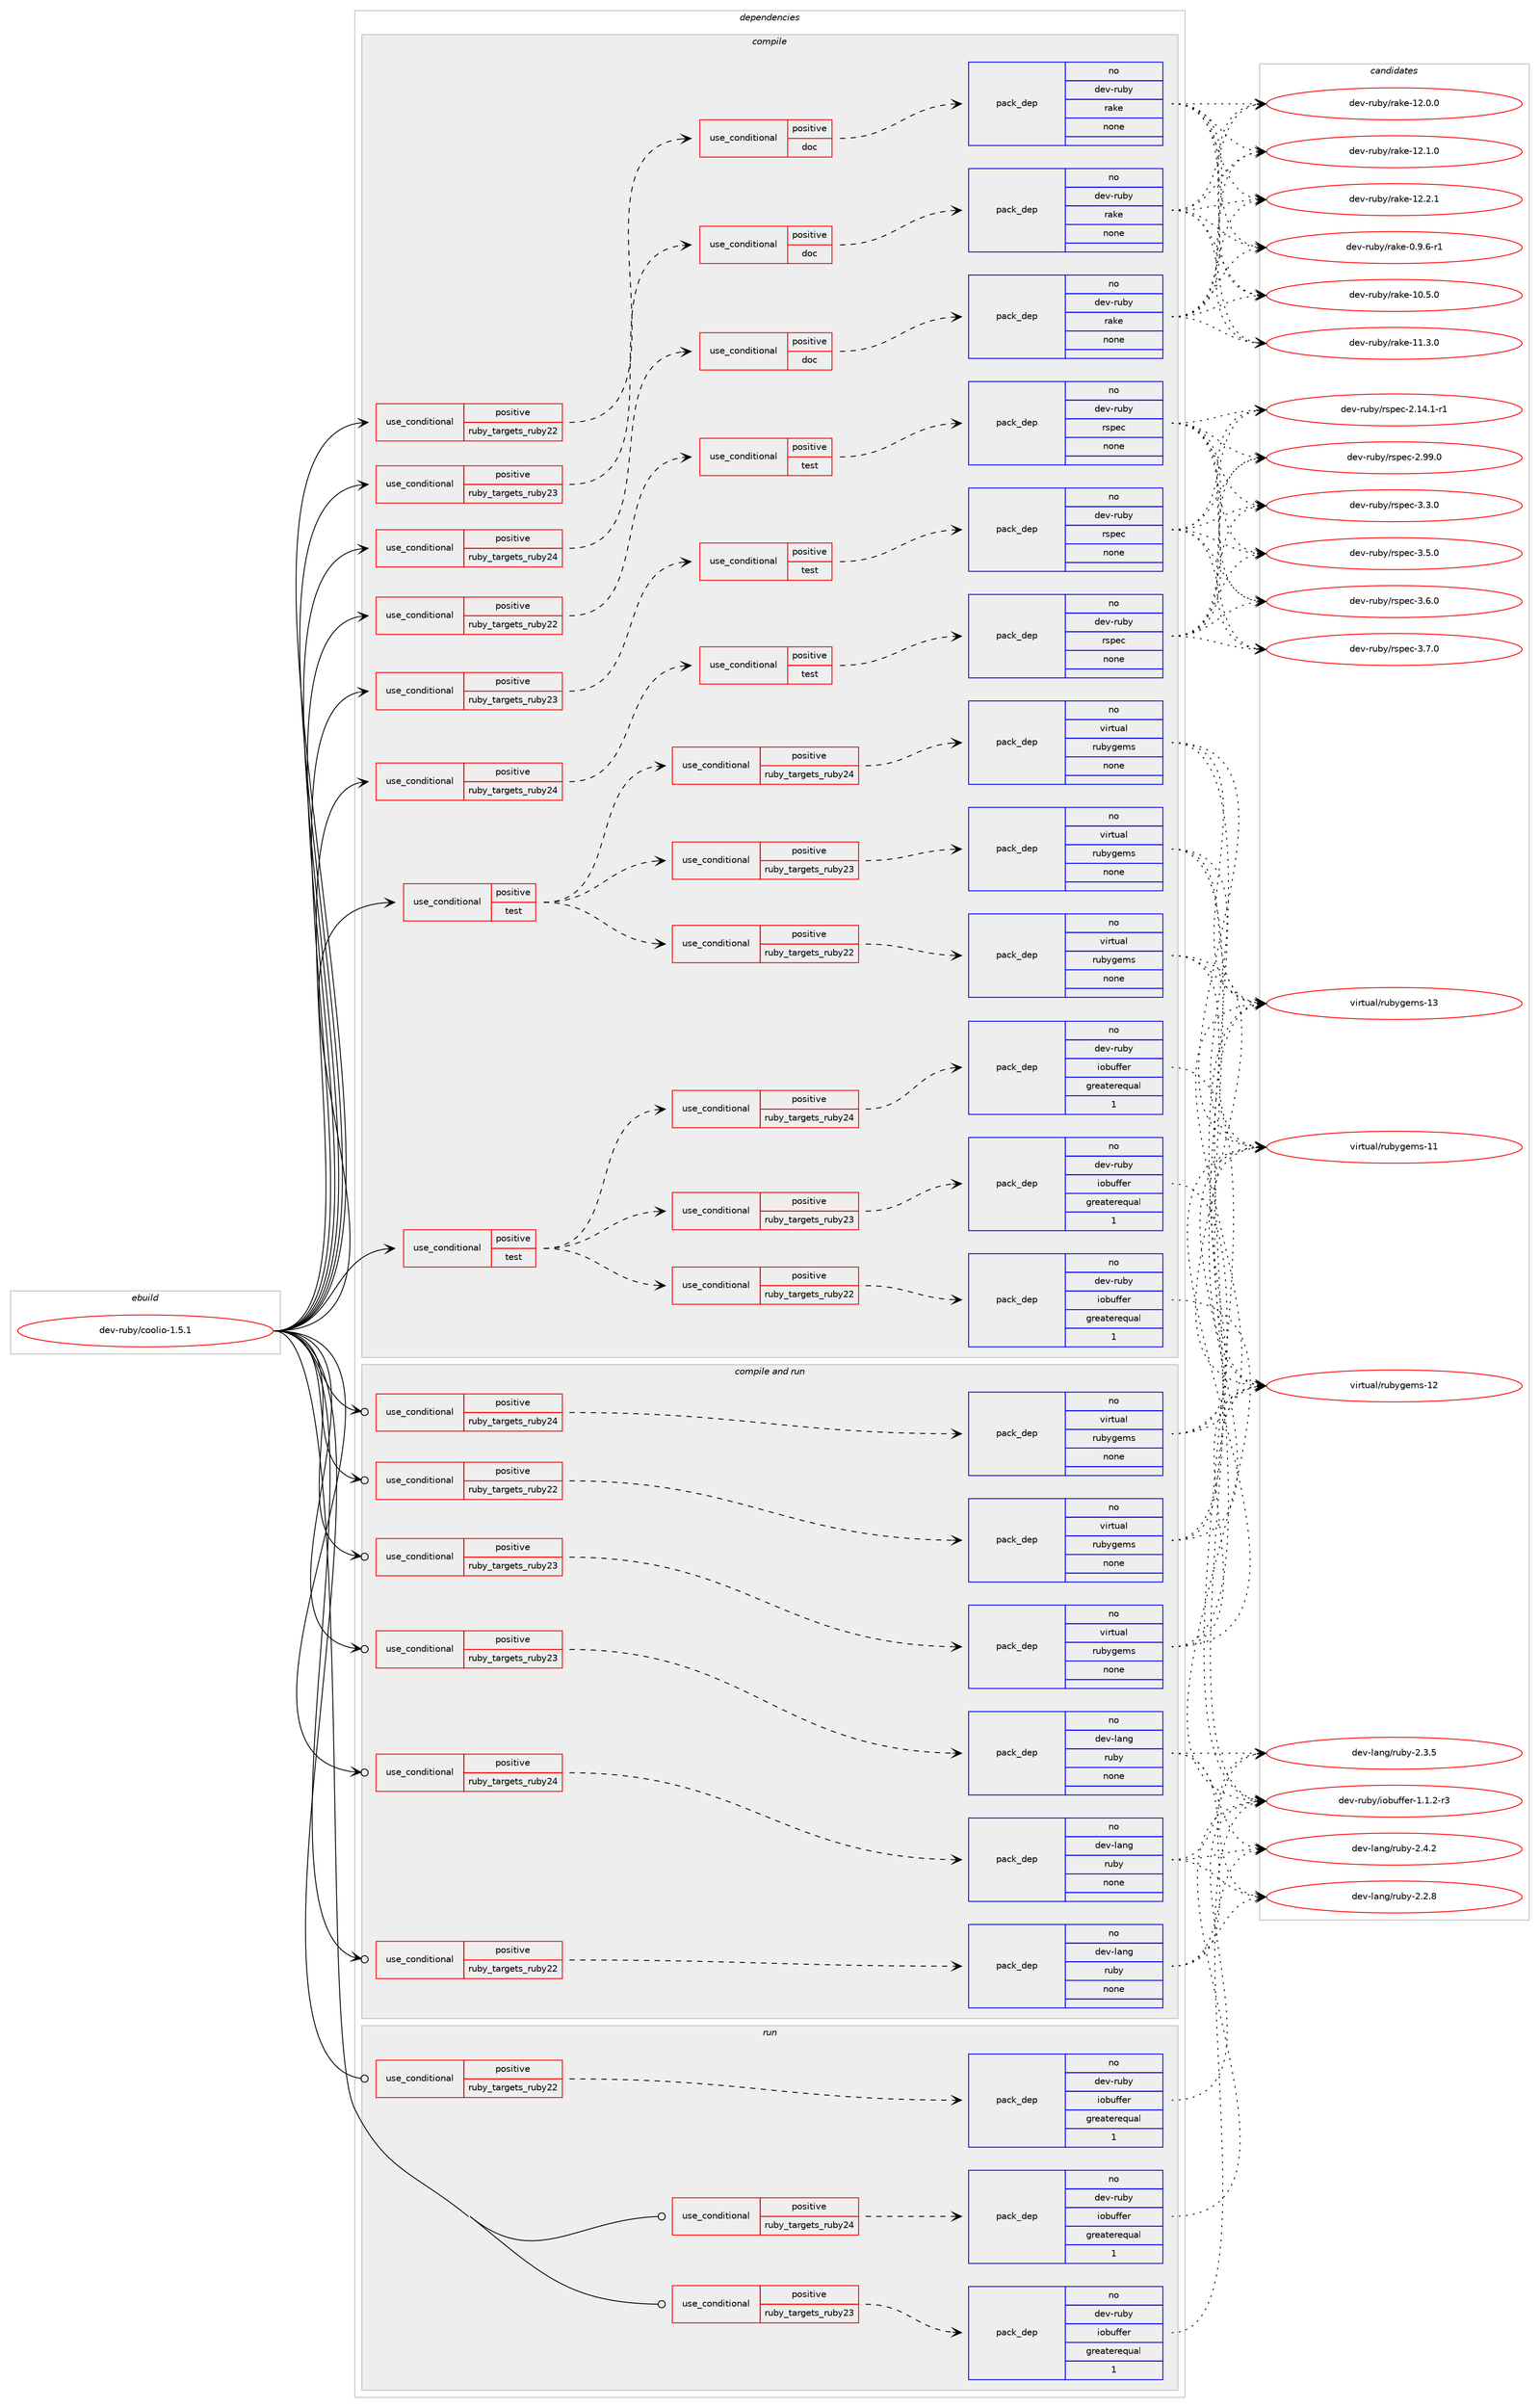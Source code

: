 digraph prolog {

# *************
# Graph options
# *************

newrank=true;
concentrate=true;
compound=true;
graph [rankdir=LR,fontname=Helvetica,fontsize=10,ranksep=1.5];#, ranksep=2.5, nodesep=0.2];
edge  [arrowhead=vee];
node  [fontname=Helvetica,fontsize=10];

# **********
# The ebuild
# **********

subgraph cluster_leftcol {
color=gray;
rank=same;
label=<<i>ebuild</i>>;
id [label="dev-ruby/coolio-1.5.1", color=red, width=4, href="../dev-ruby/coolio-1.5.1.svg"];
}

# ****************
# The dependencies
# ****************

subgraph cluster_midcol {
color=gray;
label=<<i>dependencies</i>>;
subgraph cluster_compile {
fillcolor="#eeeeee";
style=filled;
label=<<i>compile</i>>;
subgraph cond54790 {
dependency234354 [label=<<TABLE BORDER="0" CELLBORDER="1" CELLSPACING="0" CELLPADDING="4"><TR><TD ROWSPAN="3" CELLPADDING="10">use_conditional</TD></TR><TR><TD>positive</TD></TR><TR><TD>ruby_targets_ruby22</TD></TR></TABLE>>, shape=none, color=red];
subgraph cond54791 {
dependency234355 [label=<<TABLE BORDER="0" CELLBORDER="1" CELLSPACING="0" CELLPADDING="4"><TR><TD ROWSPAN="3" CELLPADDING="10">use_conditional</TD></TR><TR><TD>positive</TD></TR><TR><TD>doc</TD></TR></TABLE>>, shape=none, color=red];
subgraph pack175490 {
dependency234356 [label=<<TABLE BORDER="0" CELLBORDER="1" CELLSPACING="0" CELLPADDING="4" WIDTH="220"><TR><TD ROWSPAN="6" CELLPADDING="30">pack_dep</TD></TR><TR><TD WIDTH="110">no</TD></TR><TR><TD>dev-ruby</TD></TR><TR><TD>rake</TD></TR><TR><TD>none</TD></TR><TR><TD></TD></TR></TABLE>>, shape=none, color=blue];
}
dependency234355:e -> dependency234356:w [weight=20,style="dashed",arrowhead="vee"];
}
dependency234354:e -> dependency234355:w [weight=20,style="dashed",arrowhead="vee"];
}
id:e -> dependency234354:w [weight=20,style="solid",arrowhead="vee"];
subgraph cond54792 {
dependency234357 [label=<<TABLE BORDER="0" CELLBORDER="1" CELLSPACING="0" CELLPADDING="4"><TR><TD ROWSPAN="3" CELLPADDING="10">use_conditional</TD></TR><TR><TD>positive</TD></TR><TR><TD>ruby_targets_ruby22</TD></TR></TABLE>>, shape=none, color=red];
subgraph cond54793 {
dependency234358 [label=<<TABLE BORDER="0" CELLBORDER="1" CELLSPACING="0" CELLPADDING="4"><TR><TD ROWSPAN="3" CELLPADDING="10">use_conditional</TD></TR><TR><TD>positive</TD></TR><TR><TD>test</TD></TR></TABLE>>, shape=none, color=red];
subgraph pack175491 {
dependency234359 [label=<<TABLE BORDER="0" CELLBORDER="1" CELLSPACING="0" CELLPADDING="4" WIDTH="220"><TR><TD ROWSPAN="6" CELLPADDING="30">pack_dep</TD></TR><TR><TD WIDTH="110">no</TD></TR><TR><TD>dev-ruby</TD></TR><TR><TD>rspec</TD></TR><TR><TD>none</TD></TR><TR><TD></TD></TR></TABLE>>, shape=none, color=blue];
}
dependency234358:e -> dependency234359:w [weight=20,style="dashed",arrowhead="vee"];
}
dependency234357:e -> dependency234358:w [weight=20,style="dashed",arrowhead="vee"];
}
id:e -> dependency234357:w [weight=20,style="solid",arrowhead="vee"];
subgraph cond54794 {
dependency234360 [label=<<TABLE BORDER="0" CELLBORDER="1" CELLSPACING="0" CELLPADDING="4"><TR><TD ROWSPAN="3" CELLPADDING="10">use_conditional</TD></TR><TR><TD>positive</TD></TR><TR><TD>ruby_targets_ruby23</TD></TR></TABLE>>, shape=none, color=red];
subgraph cond54795 {
dependency234361 [label=<<TABLE BORDER="0" CELLBORDER="1" CELLSPACING="0" CELLPADDING="4"><TR><TD ROWSPAN="3" CELLPADDING="10">use_conditional</TD></TR><TR><TD>positive</TD></TR><TR><TD>doc</TD></TR></TABLE>>, shape=none, color=red];
subgraph pack175492 {
dependency234362 [label=<<TABLE BORDER="0" CELLBORDER="1" CELLSPACING="0" CELLPADDING="4" WIDTH="220"><TR><TD ROWSPAN="6" CELLPADDING="30">pack_dep</TD></TR><TR><TD WIDTH="110">no</TD></TR><TR><TD>dev-ruby</TD></TR><TR><TD>rake</TD></TR><TR><TD>none</TD></TR><TR><TD></TD></TR></TABLE>>, shape=none, color=blue];
}
dependency234361:e -> dependency234362:w [weight=20,style="dashed",arrowhead="vee"];
}
dependency234360:e -> dependency234361:w [weight=20,style="dashed",arrowhead="vee"];
}
id:e -> dependency234360:w [weight=20,style="solid",arrowhead="vee"];
subgraph cond54796 {
dependency234363 [label=<<TABLE BORDER="0" CELLBORDER="1" CELLSPACING="0" CELLPADDING="4"><TR><TD ROWSPAN="3" CELLPADDING="10">use_conditional</TD></TR><TR><TD>positive</TD></TR><TR><TD>ruby_targets_ruby23</TD></TR></TABLE>>, shape=none, color=red];
subgraph cond54797 {
dependency234364 [label=<<TABLE BORDER="0" CELLBORDER="1" CELLSPACING="0" CELLPADDING="4"><TR><TD ROWSPAN="3" CELLPADDING="10">use_conditional</TD></TR><TR><TD>positive</TD></TR><TR><TD>test</TD></TR></TABLE>>, shape=none, color=red];
subgraph pack175493 {
dependency234365 [label=<<TABLE BORDER="0" CELLBORDER="1" CELLSPACING="0" CELLPADDING="4" WIDTH="220"><TR><TD ROWSPAN="6" CELLPADDING="30">pack_dep</TD></TR><TR><TD WIDTH="110">no</TD></TR><TR><TD>dev-ruby</TD></TR><TR><TD>rspec</TD></TR><TR><TD>none</TD></TR><TR><TD></TD></TR></TABLE>>, shape=none, color=blue];
}
dependency234364:e -> dependency234365:w [weight=20,style="dashed",arrowhead="vee"];
}
dependency234363:e -> dependency234364:w [weight=20,style="dashed",arrowhead="vee"];
}
id:e -> dependency234363:w [weight=20,style="solid",arrowhead="vee"];
subgraph cond54798 {
dependency234366 [label=<<TABLE BORDER="0" CELLBORDER="1" CELLSPACING="0" CELLPADDING="4"><TR><TD ROWSPAN="3" CELLPADDING="10">use_conditional</TD></TR><TR><TD>positive</TD></TR><TR><TD>ruby_targets_ruby24</TD></TR></TABLE>>, shape=none, color=red];
subgraph cond54799 {
dependency234367 [label=<<TABLE BORDER="0" CELLBORDER="1" CELLSPACING="0" CELLPADDING="4"><TR><TD ROWSPAN="3" CELLPADDING="10">use_conditional</TD></TR><TR><TD>positive</TD></TR><TR><TD>doc</TD></TR></TABLE>>, shape=none, color=red];
subgraph pack175494 {
dependency234368 [label=<<TABLE BORDER="0" CELLBORDER="1" CELLSPACING="0" CELLPADDING="4" WIDTH="220"><TR><TD ROWSPAN="6" CELLPADDING="30">pack_dep</TD></TR><TR><TD WIDTH="110">no</TD></TR><TR><TD>dev-ruby</TD></TR><TR><TD>rake</TD></TR><TR><TD>none</TD></TR><TR><TD></TD></TR></TABLE>>, shape=none, color=blue];
}
dependency234367:e -> dependency234368:w [weight=20,style="dashed",arrowhead="vee"];
}
dependency234366:e -> dependency234367:w [weight=20,style="dashed",arrowhead="vee"];
}
id:e -> dependency234366:w [weight=20,style="solid",arrowhead="vee"];
subgraph cond54800 {
dependency234369 [label=<<TABLE BORDER="0" CELLBORDER="1" CELLSPACING="0" CELLPADDING="4"><TR><TD ROWSPAN="3" CELLPADDING="10">use_conditional</TD></TR><TR><TD>positive</TD></TR><TR><TD>ruby_targets_ruby24</TD></TR></TABLE>>, shape=none, color=red];
subgraph cond54801 {
dependency234370 [label=<<TABLE BORDER="0" CELLBORDER="1" CELLSPACING="0" CELLPADDING="4"><TR><TD ROWSPAN="3" CELLPADDING="10">use_conditional</TD></TR><TR><TD>positive</TD></TR><TR><TD>test</TD></TR></TABLE>>, shape=none, color=red];
subgraph pack175495 {
dependency234371 [label=<<TABLE BORDER="0" CELLBORDER="1" CELLSPACING="0" CELLPADDING="4" WIDTH="220"><TR><TD ROWSPAN="6" CELLPADDING="30">pack_dep</TD></TR><TR><TD WIDTH="110">no</TD></TR><TR><TD>dev-ruby</TD></TR><TR><TD>rspec</TD></TR><TR><TD>none</TD></TR><TR><TD></TD></TR></TABLE>>, shape=none, color=blue];
}
dependency234370:e -> dependency234371:w [weight=20,style="dashed",arrowhead="vee"];
}
dependency234369:e -> dependency234370:w [weight=20,style="dashed",arrowhead="vee"];
}
id:e -> dependency234369:w [weight=20,style="solid",arrowhead="vee"];
subgraph cond54802 {
dependency234372 [label=<<TABLE BORDER="0" CELLBORDER="1" CELLSPACING="0" CELLPADDING="4"><TR><TD ROWSPAN="3" CELLPADDING="10">use_conditional</TD></TR><TR><TD>positive</TD></TR><TR><TD>test</TD></TR></TABLE>>, shape=none, color=red];
subgraph cond54803 {
dependency234373 [label=<<TABLE BORDER="0" CELLBORDER="1" CELLSPACING="0" CELLPADDING="4"><TR><TD ROWSPAN="3" CELLPADDING="10">use_conditional</TD></TR><TR><TD>positive</TD></TR><TR><TD>ruby_targets_ruby22</TD></TR></TABLE>>, shape=none, color=red];
subgraph pack175496 {
dependency234374 [label=<<TABLE BORDER="0" CELLBORDER="1" CELLSPACING="0" CELLPADDING="4" WIDTH="220"><TR><TD ROWSPAN="6" CELLPADDING="30">pack_dep</TD></TR><TR><TD WIDTH="110">no</TD></TR><TR><TD>dev-ruby</TD></TR><TR><TD>iobuffer</TD></TR><TR><TD>greaterequal</TD></TR><TR><TD>1</TD></TR></TABLE>>, shape=none, color=blue];
}
dependency234373:e -> dependency234374:w [weight=20,style="dashed",arrowhead="vee"];
}
dependency234372:e -> dependency234373:w [weight=20,style="dashed",arrowhead="vee"];
subgraph cond54804 {
dependency234375 [label=<<TABLE BORDER="0" CELLBORDER="1" CELLSPACING="0" CELLPADDING="4"><TR><TD ROWSPAN="3" CELLPADDING="10">use_conditional</TD></TR><TR><TD>positive</TD></TR><TR><TD>ruby_targets_ruby23</TD></TR></TABLE>>, shape=none, color=red];
subgraph pack175497 {
dependency234376 [label=<<TABLE BORDER="0" CELLBORDER="1" CELLSPACING="0" CELLPADDING="4" WIDTH="220"><TR><TD ROWSPAN="6" CELLPADDING="30">pack_dep</TD></TR><TR><TD WIDTH="110">no</TD></TR><TR><TD>dev-ruby</TD></TR><TR><TD>iobuffer</TD></TR><TR><TD>greaterequal</TD></TR><TR><TD>1</TD></TR></TABLE>>, shape=none, color=blue];
}
dependency234375:e -> dependency234376:w [weight=20,style="dashed",arrowhead="vee"];
}
dependency234372:e -> dependency234375:w [weight=20,style="dashed",arrowhead="vee"];
subgraph cond54805 {
dependency234377 [label=<<TABLE BORDER="0" CELLBORDER="1" CELLSPACING="0" CELLPADDING="4"><TR><TD ROWSPAN="3" CELLPADDING="10">use_conditional</TD></TR><TR><TD>positive</TD></TR><TR><TD>ruby_targets_ruby24</TD></TR></TABLE>>, shape=none, color=red];
subgraph pack175498 {
dependency234378 [label=<<TABLE BORDER="0" CELLBORDER="1" CELLSPACING="0" CELLPADDING="4" WIDTH="220"><TR><TD ROWSPAN="6" CELLPADDING="30">pack_dep</TD></TR><TR><TD WIDTH="110">no</TD></TR><TR><TD>dev-ruby</TD></TR><TR><TD>iobuffer</TD></TR><TR><TD>greaterequal</TD></TR><TR><TD>1</TD></TR></TABLE>>, shape=none, color=blue];
}
dependency234377:e -> dependency234378:w [weight=20,style="dashed",arrowhead="vee"];
}
dependency234372:e -> dependency234377:w [weight=20,style="dashed",arrowhead="vee"];
}
id:e -> dependency234372:w [weight=20,style="solid",arrowhead="vee"];
subgraph cond54806 {
dependency234379 [label=<<TABLE BORDER="0" CELLBORDER="1" CELLSPACING="0" CELLPADDING="4"><TR><TD ROWSPAN="3" CELLPADDING="10">use_conditional</TD></TR><TR><TD>positive</TD></TR><TR><TD>test</TD></TR></TABLE>>, shape=none, color=red];
subgraph cond54807 {
dependency234380 [label=<<TABLE BORDER="0" CELLBORDER="1" CELLSPACING="0" CELLPADDING="4"><TR><TD ROWSPAN="3" CELLPADDING="10">use_conditional</TD></TR><TR><TD>positive</TD></TR><TR><TD>ruby_targets_ruby22</TD></TR></TABLE>>, shape=none, color=red];
subgraph pack175499 {
dependency234381 [label=<<TABLE BORDER="0" CELLBORDER="1" CELLSPACING="0" CELLPADDING="4" WIDTH="220"><TR><TD ROWSPAN="6" CELLPADDING="30">pack_dep</TD></TR><TR><TD WIDTH="110">no</TD></TR><TR><TD>virtual</TD></TR><TR><TD>rubygems</TD></TR><TR><TD>none</TD></TR><TR><TD></TD></TR></TABLE>>, shape=none, color=blue];
}
dependency234380:e -> dependency234381:w [weight=20,style="dashed",arrowhead="vee"];
}
dependency234379:e -> dependency234380:w [weight=20,style="dashed",arrowhead="vee"];
subgraph cond54808 {
dependency234382 [label=<<TABLE BORDER="0" CELLBORDER="1" CELLSPACING="0" CELLPADDING="4"><TR><TD ROWSPAN="3" CELLPADDING="10">use_conditional</TD></TR><TR><TD>positive</TD></TR><TR><TD>ruby_targets_ruby23</TD></TR></TABLE>>, shape=none, color=red];
subgraph pack175500 {
dependency234383 [label=<<TABLE BORDER="0" CELLBORDER="1" CELLSPACING="0" CELLPADDING="4" WIDTH="220"><TR><TD ROWSPAN="6" CELLPADDING="30">pack_dep</TD></TR><TR><TD WIDTH="110">no</TD></TR><TR><TD>virtual</TD></TR><TR><TD>rubygems</TD></TR><TR><TD>none</TD></TR><TR><TD></TD></TR></TABLE>>, shape=none, color=blue];
}
dependency234382:e -> dependency234383:w [weight=20,style="dashed",arrowhead="vee"];
}
dependency234379:e -> dependency234382:w [weight=20,style="dashed",arrowhead="vee"];
subgraph cond54809 {
dependency234384 [label=<<TABLE BORDER="0" CELLBORDER="1" CELLSPACING="0" CELLPADDING="4"><TR><TD ROWSPAN="3" CELLPADDING="10">use_conditional</TD></TR><TR><TD>positive</TD></TR><TR><TD>ruby_targets_ruby24</TD></TR></TABLE>>, shape=none, color=red];
subgraph pack175501 {
dependency234385 [label=<<TABLE BORDER="0" CELLBORDER="1" CELLSPACING="0" CELLPADDING="4" WIDTH="220"><TR><TD ROWSPAN="6" CELLPADDING="30">pack_dep</TD></TR><TR><TD WIDTH="110">no</TD></TR><TR><TD>virtual</TD></TR><TR><TD>rubygems</TD></TR><TR><TD>none</TD></TR><TR><TD></TD></TR></TABLE>>, shape=none, color=blue];
}
dependency234384:e -> dependency234385:w [weight=20,style="dashed",arrowhead="vee"];
}
dependency234379:e -> dependency234384:w [weight=20,style="dashed",arrowhead="vee"];
}
id:e -> dependency234379:w [weight=20,style="solid",arrowhead="vee"];
}
subgraph cluster_compileandrun {
fillcolor="#eeeeee";
style=filled;
label=<<i>compile and run</i>>;
subgraph cond54810 {
dependency234386 [label=<<TABLE BORDER="0" CELLBORDER="1" CELLSPACING="0" CELLPADDING="4"><TR><TD ROWSPAN="3" CELLPADDING="10">use_conditional</TD></TR><TR><TD>positive</TD></TR><TR><TD>ruby_targets_ruby22</TD></TR></TABLE>>, shape=none, color=red];
subgraph pack175502 {
dependency234387 [label=<<TABLE BORDER="0" CELLBORDER="1" CELLSPACING="0" CELLPADDING="4" WIDTH="220"><TR><TD ROWSPAN="6" CELLPADDING="30">pack_dep</TD></TR><TR><TD WIDTH="110">no</TD></TR><TR><TD>dev-lang</TD></TR><TR><TD>ruby</TD></TR><TR><TD>none</TD></TR><TR><TD></TD></TR></TABLE>>, shape=none, color=blue];
}
dependency234386:e -> dependency234387:w [weight=20,style="dashed",arrowhead="vee"];
}
id:e -> dependency234386:w [weight=20,style="solid",arrowhead="odotvee"];
subgraph cond54811 {
dependency234388 [label=<<TABLE BORDER="0" CELLBORDER="1" CELLSPACING="0" CELLPADDING="4"><TR><TD ROWSPAN="3" CELLPADDING="10">use_conditional</TD></TR><TR><TD>positive</TD></TR><TR><TD>ruby_targets_ruby22</TD></TR></TABLE>>, shape=none, color=red];
subgraph pack175503 {
dependency234389 [label=<<TABLE BORDER="0" CELLBORDER="1" CELLSPACING="0" CELLPADDING="4" WIDTH="220"><TR><TD ROWSPAN="6" CELLPADDING="30">pack_dep</TD></TR><TR><TD WIDTH="110">no</TD></TR><TR><TD>virtual</TD></TR><TR><TD>rubygems</TD></TR><TR><TD>none</TD></TR><TR><TD></TD></TR></TABLE>>, shape=none, color=blue];
}
dependency234388:e -> dependency234389:w [weight=20,style="dashed",arrowhead="vee"];
}
id:e -> dependency234388:w [weight=20,style="solid",arrowhead="odotvee"];
subgraph cond54812 {
dependency234390 [label=<<TABLE BORDER="0" CELLBORDER="1" CELLSPACING="0" CELLPADDING="4"><TR><TD ROWSPAN="3" CELLPADDING="10">use_conditional</TD></TR><TR><TD>positive</TD></TR><TR><TD>ruby_targets_ruby23</TD></TR></TABLE>>, shape=none, color=red];
subgraph pack175504 {
dependency234391 [label=<<TABLE BORDER="0" CELLBORDER="1" CELLSPACING="0" CELLPADDING="4" WIDTH="220"><TR><TD ROWSPAN="6" CELLPADDING="30">pack_dep</TD></TR><TR><TD WIDTH="110">no</TD></TR><TR><TD>dev-lang</TD></TR><TR><TD>ruby</TD></TR><TR><TD>none</TD></TR><TR><TD></TD></TR></TABLE>>, shape=none, color=blue];
}
dependency234390:e -> dependency234391:w [weight=20,style="dashed",arrowhead="vee"];
}
id:e -> dependency234390:w [weight=20,style="solid",arrowhead="odotvee"];
subgraph cond54813 {
dependency234392 [label=<<TABLE BORDER="0" CELLBORDER="1" CELLSPACING="0" CELLPADDING="4"><TR><TD ROWSPAN="3" CELLPADDING="10">use_conditional</TD></TR><TR><TD>positive</TD></TR><TR><TD>ruby_targets_ruby23</TD></TR></TABLE>>, shape=none, color=red];
subgraph pack175505 {
dependency234393 [label=<<TABLE BORDER="0" CELLBORDER="1" CELLSPACING="0" CELLPADDING="4" WIDTH="220"><TR><TD ROWSPAN="6" CELLPADDING="30">pack_dep</TD></TR><TR><TD WIDTH="110">no</TD></TR><TR><TD>virtual</TD></TR><TR><TD>rubygems</TD></TR><TR><TD>none</TD></TR><TR><TD></TD></TR></TABLE>>, shape=none, color=blue];
}
dependency234392:e -> dependency234393:w [weight=20,style="dashed",arrowhead="vee"];
}
id:e -> dependency234392:w [weight=20,style="solid",arrowhead="odotvee"];
subgraph cond54814 {
dependency234394 [label=<<TABLE BORDER="0" CELLBORDER="1" CELLSPACING="0" CELLPADDING="4"><TR><TD ROWSPAN="3" CELLPADDING="10">use_conditional</TD></TR><TR><TD>positive</TD></TR><TR><TD>ruby_targets_ruby24</TD></TR></TABLE>>, shape=none, color=red];
subgraph pack175506 {
dependency234395 [label=<<TABLE BORDER="0" CELLBORDER="1" CELLSPACING="0" CELLPADDING="4" WIDTH="220"><TR><TD ROWSPAN="6" CELLPADDING="30">pack_dep</TD></TR><TR><TD WIDTH="110">no</TD></TR><TR><TD>dev-lang</TD></TR><TR><TD>ruby</TD></TR><TR><TD>none</TD></TR><TR><TD></TD></TR></TABLE>>, shape=none, color=blue];
}
dependency234394:e -> dependency234395:w [weight=20,style="dashed",arrowhead="vee"];
}
id:e -> dependency234394:w [weight=20,style="solid",arrowhead="odotvee"];
subgraph cond54815 {
dependency234396 [label=<<TABLE BORDER="0" CELLBORDER="1" CELLSPACING="0" CELLPADDING="4"><TR><TD ROWSPAN="3" CELLPADDING="10">use_conditional</TD></TR><TR><TD>positive</TD></TR><TR><TD>ruby_targets_ruby24</TD></TR></TABLE>>, shape=none, color=red];
subgraph pack175507 {
dependency234397 [label=<<TABLE BORDER="0" CELLBORDER="1" CELLSPACING="0" CELLPADDING="4" WIDTH="220"><TR><TD ROWSPAN="6" CELLPADDING="30">pack_dep</TD></TR><TR><TD WIDTH="110">no</TD></TR><TR><TD>virtual</TD></TR><TR><TD>rubygems</TD></TR><TR><TD>none</TD></TR><TR><TD></TD></TR></TABLE>>, shape=none, color=blue];
}
dependency234396:e -> dependency234397:w [weight=20,style="dashed",arrowhead="vee"];
}
id:e -> dependency234396:w [weight=20,style="solid",arrowhead="odotvee"];
}
subgraph cluster_run {
fillcolor="#eeeeee";
style=filled;
label=<<i>run</i>>;
subgraph cond54816 {
dependency234398 [label=<<TABLE BORDER="0" CELLBORDER="1" CELLSPACING="0" CELLPADDING="4"><TR><TD ROWSPAN="3" CELLPADDING="10">use_conditional</TD></TR><TR><TD>positive</TD></TR><TR><TD>ruby_targets_ruby22</TD></TR></TABLE>>, shape=none, color=red];
subgraph pack175508 {
dependency234399 [label=<<TABLE BORDER="0" CELLBORDER="1" CELLSPACING="0" CELLPADDING="4" WIDTH="220"><TR><TD ROWSPAN="6" CELLPADDING="30">pack_dep</TD></TR><TR><TD WIDTH="110">no</TD></TR><TR><TD>dev-ruby</TD></TR><TR><TD>iobuffer</TD></TR><TR><TD>greaterequal</TD></TR><TR><TD>1</TD></TR></TABLE>>, shape=none, color=blue];
}
dependency234398:e -> dependency234399:w [weight=20,style="dashed",arrowhead="vee"];
}
id:e -> dependency234398:w [weight=20,style="solid",arrowhead="odot"];
subgraph cond54817 {
dependency234400 [label=<<TABLE BORDER="0" CELLBORDER="1" CELLSPACING="0" CELLPADDING="4"><TR><TD ROWSPAN="3" CELLPADDING="10">use_conditional</TD></TR><TR><TD>positive</TD></TR><TR><TD>ruby_targets_ruby23</TD></TR></TABLE>>, shape=none, color=red];
subgraph pack175509 {
dependency234401 [label=<<TABLE BORDER="0" CELLBORDER="1" CELLSPACING="0" CELLPADDING="4" WIDTH="220"><TR><TD ROWSPAN="6" CELLPADDING="30">pack_dep</TD></TR><TR><TD WIDTH="110">no</TD></TR><TR><TD>dev-ruby</TD></TR><TR><TD>iobuffer</TD></TR><TR><TD>greaterequal</TD></TR><TR><TD>1</TD></TR></TABLE>>, shape=none, color=blue];
}
dependency234400:e -> dependency234401:w [weight=20,style="dashed",arrowhead="vee"];
}
id:e -> dependency234400:w [weight=20,style="solid",arrowhead="odot"];
subgraph cond54818 {
dependency234402 [label=<<TABLE BORDER="0" CELLBORDER="1" CELLSPACING="0" CELLPADDING="4"><TR><TD ROWSPAN="3" CELLPADDING="10">use_conditional</TD></TR><TR><TD>positive</TD></TR><TR><TD>ruby_targets_ruby24</TD></TR></TABLE>>, shape=none, color=red];
subgraph pack175510 {
dependency234403 [label=<<TABLE BORDER="0" CELLBORDER="1" CELLSPACING="0" CELLPADDING="4" WIDTH="220"><TR><TD ROWSPAN="6" CELLPADDING="30">pack_dep</TD></TR><TR><TD WIDTH="110">no</TD></TR><TR><TD>dev-ruby</TD></TR><TR><TD>iobuffer</TD></TR><TR><TD>greaterequal</TD></TR><TR><TD>1</TD></TR></TABLE>>, shape=none, color=blue];
}
dependency234402:e -> dependency234403:w [weight=20,style="dashed",arrowhead="vee"];
}
id:e -> dependency234402:w [weight=20,style="solid",arrowhead="odot"];
}
}

# **************
# The candidates
# **************

subgraph cluster_choices {
rank=same;
color=gray;
label=<<i>candidates</i>>;

subgraph choice175490 {
color=black;
nodesep=1;
choice100101118451141179812147114971071014548465746544511449 [label="dev-ruby/rake-0.9.6-r1", color=red, width=4,href="../dev-ruby/rake-0.9.6-r1.svg"];
choice1001011184511411798121471149710710145494846534648 [label="dev-ruby/rake-10.5.0", color=red, width=4,href="../dev-ruby/rake-10.5.0.svg"];
choice1001011184511411798121471149710710145494946514648 [label="dev-ruby/rake-11.3.0", color=red, width=4,href="../dev-ruby/rake-11.3.0.svg"];
choice1001011184511411798121471149710710145495046484648 [label="dev-ruby/rake-12.0.0", color=red, width=4,href="../dev-ruby/rake-12.0.0.svg"];
choice1001011184511411798121471149710710145495046494648 [label="dev-ruby/rake-12.1.0", color=red, width=4,href="../dev-ruby/rake-12.1.0.svg"];
choice1001011184511411798121471149710710145495046504649 [label="dev-ruby/rake-12.2.1", color=red, width=4,href="../dev-ruby/rake-12.2.1.svg"];
dependency234356:e -> choice100101118451141179812147114971071014548465746544511449:w [style=dotted,weight="100"];
dependency234356:e -> choice1001011184511411798121471149710710145494846534648:w [style=dotted,weight="100"];
dependency234356:e -> choice1001011184511411798121471149710710145494946514648:w [style=dotted,weight="100"];
dependency234356:e -> choice1001011184511411798121471149710710145495046484648:w [style=dotted,weight="100"];
dependency234356:e -> choice1001011184511411798121471149710710145495046494648:w [style=dotted,weight="100"];
dependency234356:e -> choice1001011184511411798121471149710710145495046504649:w [style=dotted,weight="100"];
}
subgraph choice175491 {
color=black;
nodesep=1;
choice10010111845114117981214711411511210199455046495246494511449 [label="dev-ruby/rspec-2.14.1-r1", color=red, width=4,href="../dev-ruby/rspec-2.14.1-r1.svg"];
choice1001011184511411798121471141151121019945504657574648 [label="dev-ruby/rspec-2.99.0", color=red, width=4,href="../dev-ruby/rspec-2.99.0.svg"];
choice10010111845114117981214711411511210199455146514648 [label="dev-ruby/rspec-3.3.0", color=red, width=4,href="../dev-ruby/rspec-3.3.0.svg"];
choice10010111845114117981214711411511210199455146534648 [label="dev-ruby/rspec-3.5.0", color=red, width=4,href="../dev-ruby/rspec-3.5.0.svg"];
choice10010111845114117981214711411511210199455146544648 [label="dev-ruby/rspec-3.6.0", color=red, width=4,href="../dev-ruby/rspec-3.6.0.svg"];
choice10010111845114117981214711411511210199455146554648 [label="dev-ruby/rspec-3.7.0", color=red, width=4,href="../dev-ruby/rspec-3.7.0.svg"];
dependency234359:e -> choice10010111845114117981214711411511210199455046495246494511449:w [style=dotted,weight="100"];
dependency234359:e -> choice1001011184511411798121471141151121019945504657574648:w [style=dotted,weight="100"];
dependency234359:e -> choice10010111845114117981214711411511210199455146514648:w [style=dotted,weight="100"];
dependency234359:e -> choice10010111845114117981214711411511210199455146534648:w [style=dotted,weight="100"];
dependency234359:e -> choice10010111845114117981214711411511210199455146544648:w [style=dotted,weight="100"];
dependency234359:e -> choice10010111845114117981214711411511210199455146554648:w [style=dotted,weight="100"];
}
subgraph choice175492 {
color=black;
nodesep=1;
choice100101118451141179812147114971071014548465746544511449 [label="dev-ruby/rake-0.9.6-r1", color=red, width=4,href="../dev-ruby/rake-0.9.6-r1.svg"];
choice1001011184511411798121471149710710145494846534648 [label="dev-ruby/rake-10.5.0", color=red, width=4,href="../dev-ruby/rake-10.5.0.svg"];
choice1001011184511411798121471149710710145494946514648 [label="dev-ruby/rake-11.3.0", color=red, width=4,href="../dev-ruby/rake-11.3.0.svg"];
choice1001011184511411798121471149710710145495046484648 [label="dev-ruby/rake-12.0.0", color=red, width=4,href="../dev-ruby/rake-12.0.0.svg"];
choice1001011184511411798121471149710710145495046494648 [label="dev-ruby/rake-12.1.0", color=red, width=4,href="../dev-ruby/rake-12.1.0.svg"];
choice1001011184511411798121471149710710145495046504649 [label="dev-ruby/rake-12.2.1", color=red, width=4,href="../dev-ruby/rake-12.2.1.svg"];
dependency234362:e -> choice100101118451141179812147114971071014548465746544511449:w [style=dotted,weight="100"];
dependency234362:e -> choice1001011184511411798121471149710710145494846534648:w [style=dotted,weight="100"];
dependency234362:e -> choice1001011184511411798121471149710710145494946514648:w [style=dotted,weight="100"];
dependency234362:e -> choice1001011184511411798121471149710710145495046484648:w [style=dotted,weight="100"];
dependency234362:e -> choice1001011184511411798121471149710710145495046494648:w [style=dotted,weight="100"];
dependency234362:e -> choice1001011184511411798121471149710710145495046504649:w [style=dotted,weight="100"];
}
subgraph choice175493 {
color=black;
nodesep=1;
choice10010111845114117981214711411511210199455046495246494511449 [label="dev-ruby/rspec-2.14.1-r1", color=red, width=4,href="../dev-ruby/rspec-2.14.1-r1.svg"];
choice1001011184511411798121471141151121019945504657574648 [label="dev-ruby/rspec-2.99.0", color=red, width=4,href="../dev-ruby/rspec-2.99.0.svg"];
choice10010111845114117981214711411511210199455146514648 [label="dev-ruby/rspec-3.3.0", color=red, width=4,href="../dev-ruby/rspec-3.3.0.svg"];
choice10010111845114117981214711411511210199455146534648 [label="dev-ruby/rspec-3.5.0", color=red, width=4,href="../dev-ruby/rspec-3.5.0.svg"];
choice10010111845114117981214711411511210199455146544648 [label="dev-ruby/rspec-3.6.0", color=red, width=4,href="../dev-ruby/rspec-3.6.0.svg"];
choice10010111845114117981214711411511210199455146554648 [label="dev-ruby/rspec-3.7.0", color=red, width=4,href="../dev-ruby/rspec-3.7.0.svg"];
dependency234365:e -> choice10010111845114117981214711411511210199455046495246494511449:w [style=dotted,weight="100"];
dependency234365:e -> choice1001011184511411798121471141151121019945504657574648:w [style=dotted,weight="100"];
dependency234365:e -> choice10010111845114117981214711411511210199455146514648:w [style=dotted,weight="100"];
dependency234365:e -> choice10010111845114117981214711411511210199455146534648:w [style=dotted,weight="100"];
dependency234365:e -> choice10010111845114117981214711411511210199455146544648:w [style=dotted,weight="100"];
dependency234365:e -> choice10010111845114117981214711411511210199455146554648:w [style=dotted,weight="100"];
}
subgraph choice175494 {
color=black;
nodesep=1;
choice100101118451141179812147114971071014548465746544511449 [label="dev-ruby/rake-0.9.6-r1", color=red, width=4,href="../dev-ruby/rake-0.9.6-r1.svg"];
choice1001011184511411798121471149710710145494846534648 [label="dev-ruby/rake-10.5.0", color=red, width=4,href="../dev-ruby/rake-10.5.0.svg"];
choice1001011184511411798121471149710710145494946514648 [label="dev-ruby/rake-11.3.0", color=red, width=4,href="../dev-ruby/rake-11.3.0.svg"];
choice1001011184511411798121471149710710145495046484648 [label="dev-ruby/rake-12.0.0", color=red, width=4,href="../dev-ruby/rake-12.0.0.svg"];
choice1001011184511411798121471149710710145495046494648 [label="dev-ruby/rake-12.1.0", color=red, width=4,href="../dev-ruby/rake-12.1.0.svg"];
choice1001011184511411798121471149710710145495046504649 [label="dev-ruby/rake-12.2.1", color=red, width=4,href="../dev-ruby/rake-12.2.1.svg"];
dependency234368:e -> choice100101118451141179812147114971071014548465746544511449:w [style=dotted,weight="100"];
dependency234368:e -> choice1001011184511411798121471149710710145494846534648:w [style=dotted,weight="100"];
dependency234368:e -> choice1001011184511411798121471149710710145494946514648:w [style=dotted,weight="100"];
dependency234368:e -> choice1001011184511411798121471149710710145495046484648:w [style=dotted,weight="100"];
dependency234368:e -> choice1001011184511411798121471149710710145495046494648:w [style=dotted,weight="100"];
dependency234368:e -> choice1001011184511411798121471149710710145495046504649:w [style=dotted,weight="100"];
}
subgraph choice175495 {
color=black;
nodesep=1;
choice10010111845114117981214711411511210199455046495246494511449 [label="dev-ruby/rspec-2.14.1-r1", color=red, width=4,href="../dev-ruby/rspec-2.14.1-r1.svg"];
choice1001011184511411798121471141151121019945504657574648 [label="dev-ruby/rspec-2.99.0", color=red, width=4,href="../dev-ruby/rspec-2.99.0.svg"];
choice10010111845114117981214711411511210199455146514648 [label="dev-ruby/rspec-3.3.0", color=red, width=4,href="../dev-ruby/rspec-3.3.0.svg"];
choice10010111845114117981214711411511210199455146534648 [label="dev-ruby/rspec-3.5.0", color=red, width=4,href="../dev-ruby/rspec-3.5.0.svg"];
choice10010111845114117981214711411511210199455146544648 [label="dev-ruby/rspec-3.6.0", color=red, width=4,href="../dev-ruby/rspec-3.6.0.svg"];
choice10010111845114117981214711411511210199455146554648 [label="dev-ruby/rspec-3.7.0", color=red, width=4,href="../dev-ruby/rspec-3.7.0.svg"];
dependency234371:e -> choice10010111845114117981214711411511210199455046495246494511449:w [style=dotted,weight="100"];
dependency234371:e -> choice1001011184511411798121471141151121019945504657574648:w [style=dotted,weight="100"];
dependency234371:e -> choice10010111845114117981214711411511210199455146514648:w [style=dotted,weight="100"];
dependency234371:e -> choice10010111845114117981214711411511210199455146534648:w [style=dotted,weight="100"];
dependency234371:e -> choice10010111845114117981214711411511210199455146544648:w [style=dotted,weight="100"];
dependency234371:e -> choice10010111845114117981214711411511210199455146554648:w [style=dotted,weight="100"];
}
subgraph choice175496 {
color=black;
nodesep=1;
choice100101118451141179812147105111981171021021011144549464946504511451 [label="dev-ruby/iobuffer-1.1.2-r3", color=red, width=4,href="../dev-ruby/iobuffer-1.1.2-r3.svg"];
dependency234374:e -> choice100101118451141179812147105111981171021021011144549464946504511451:w [style=dotted,weight="100"];
}
subgraph choice175497 {
color=black;
nodesep=1;
choice100101118451141179812147105111981171021021011144549464946504511451 [label="dev-ruby/iobuffer-1.1.2-r3", color=red, width=4,href="../dev-ruby/iobuffer-1.1.2-r3.svg"];
dependency234376:e -> choice100101118451141179812147105111981171021021011144549464946504511451:w [style=dotted,weight="100"];
}
subgraph choice175498 {
color=black;
nodesep=1;
choice100101118451141179812147105111981171021021011144549464946504511451 [label="dev-ruby/iobuffer-1.1.2-r3", color=red, width=4,href="../dev-ruby/iobuffer-1.1.2-r3.svg"];
dependency234378:e -> choice100101118451141179812147105111981171021021011144549464946504511451:w [style=dotted,weight="100"];
}
subgraph choice175499 {
color=black;
nodesep=1;
choice118105114116117971084711411798121103101109115454949 [label="virtual/rubygems-11", color=red, width=4,href="../virtual/rubygems-11.svg"];
choice118105114116117971084711411798121103101109115454950 [label="virtual/rubygems-12", color=red, width=4,href="../virtual/rubygems-12.svg"];
choice118105114116117971084711411798121103101109115454951 [label="virtual/rubygems-13", color=red, width=4,href="../virtual/rubygems-13.svg"];
dependency234381:e -> choice118105114116117971084711411798121103101109115454949:w [style=dotted,weight="100"];
dependency234381:e -> choice118105114116117971084711411798121103101109115454950:w [style=dotted,weight="100"];
dependency234381:e -> choice118105114116117971084711411798121103101109115454951:w [style=dotted,weight="100"];
}
subgraph choice175500 {
color=black;
nodesep=1;
choice118105114116117971084711411798121103101109115454949 [label="virtual/rubygems-11", color=red, width=4,href="../virtual/rubygems-11.svg"];
choice118105114116117971084711411798121103101109115454950 [label="virtual/rubygems-12", color=red, width=4,href="../virtual/rubygems-12.svg"];
choice118105114116117971084711411798121103101109115454951 [label="virtual/rubygems-13", color=red, width=4,href="../virtual/rubygems-13.svg"];
dependency234383:e -> choice118105114116117971084711411798121103101109115454949:w [style=dotted,weight="100"];
dependency234383:e -> choice118105114116117971084711411798121103101109115454950:w [style=dotted,weight="100"];
dependency234383:e -> choice118105114116117971084711411798121103101109115454951:w [style=dotted,weight="100"];
}
subgraph choice175501 {
color=black;
nodesep=1;
choice118105114116117971084711411798121103101109115454949 [label="virtual/rubygems-11", color=red, width=4,href="../virtual/rubygems-11.svg"];
choice118105114116117971084711411798121103101109115454950 [label="virtual/rubygems-12", color=red, width=4,href="../virtual/rubygems-12.svg"];
choice118105114116117971084711411798121103101109115454951 [label="virtual/rubygems-13", color=red, width=4,href="../virtual/rubygems-13.svg"];
dependency234385:e -> choice118105114116117971084711411798121103101109115454949:w [style=dotted,weight="100"];
dependency234385:e -> choice118105114116117971084711411798121103101109115454950:w [style=dotted,weight="100"];
dependency234385:e -> choice118105114116117971084711411798121103101109115454951:w [style=dotted,weight="100"];
}
subgraph choice175502 {
color=black;
nodesep=1;
choice10010111845108971101034711411798121455046504656 [label="dev-lang/ruby-2.2.8", color=red, width=4,href="../dev-lang/ruby-2.2.8.svg"];
choice10010111845108971101034711411798121455046514653 [label="dev-lang/ruby-2.3.5", color=red, width=4,href="../dev-lang/ruby-2.3.5.svg"];
choice10010111845108971101034711411798121455046524650 [label="dev-lang/ruby-2.4.2", color=red, width=4,href="../dev-lang/ruby-2.4.2.svg"];
dependency234387:e -> choice10010111845108971101034711411798121455046504656:w [style=dotted,weight="100"];
dependency234387:e -> choice10010111845108971101034711411798121455046514653:w [style=dotted,weight="100"];
dependency234387:e -> choice10010111845108971101034711411798121455046524650:w [style=dotted,weight="100"];
}
subgraph choice175503 {
color=black;
nodesep=1;
choice118105114116117971084711411798121103101109115454949 [label="virtual/rubygems-11", color=red, width=4,href="../virtual/rubygems-11.svg"];
choice118105114116117971084711411798121103101109115454950 [label="virtual/rubygems-12", color=red, width=4,href="../virtual/rubygems-12.svg"];
choice118105114116117971084711411798121103101109115454951 [label="virtual/rubygems-13", color=red, width=4,href="../virtual/rubygems-13.svg"];
dependency234389:e -> choice118105114116117971084711411798121103101109115454949:w [style=dotted,weight="100"];
dependency234389:e -> choice118105114116117971084711411798121103101109115454950:w [style=dotted,weight="100"];
dependency234389:e -> choice118105114116117971084711411798121103101109115454951:w [style=dotted,weight="100"];
}
subgraph choice175504 {
color=black;
nodesep=1;
choice10010111845108971101034711411798121455046504656 [label="dev-lang/ruby-2.2.8", color=red, width=4,href="../dev-lang/ruby-2.2.8.svg"];
choice10010111845108971101034711411798121455046514653 [label="dev-lang/ruby-2.3.5", color=red, width=4,href="../dev-lang/ruby-2.3.5.svg"];
choice10010111845108971101034711411798121455046524650 [label="dev-lang/ruby-2.4.2", color=red, width=4,href="../dev-lang/ruby-2.4.2.svg"];
dependency234391:e -> choice10010111845108971101034711411798121455046504656:w [style=dotted,weight="100"];
dependency234391:e -> choice10010111845108971101034711411798121455046514653:w [style=dotted,weight="100"];
dependency234391:e -> choice10010111845108971101034711411798121455046524650:w [style=dotted,weight="100"];
}
subgraph choice175505 {
color=black;
nodesep=1;
choice118105114116117971084711411798121103101109115454949 [label="virtual/rubygems-11", color=red, width=4,href="../virtual/rubygems-11.svg"];
choice118105114116117971084711411798121103101109115454950 [label="virtual/rubygems-12", color=red, width=4,href="../virtual/rubygems-12.svg"];
choice118105114116117971084711411798121103101109115454951 [label="virtual/rubygems-13", color=red, width=4,href="../virtual/rubygems-13.svg"];
dependency234393:e -> choice118105114116117971084711411798121103101109115454949:w [style=dotted,weight="100"];
dependency234393:e -> choice118105114116117971084711411798121103101109115454950:w [style=dotted,weight="100"];
dependency234393:e -> choice118105114116117971084711411798121103101109115454951:w [style=dotted,weight="100"];
}
subgraph choice175506 {
color=black;
nodesep=1;
choice10010111845108971101034711411798121455046504656 [label="dev-lang/ruby-2.2.8", color=red, width=4,href="../dev-lang/ruby-2.2.8.svg"];
choice10010111845108971101034711411798121455046514653 [label="dev-lang/ruby-2.3.5", color=red, width=4,href="../dev-lang/ruby-2.3.5.svg"];
choice10010111845108971101034711411798121455046524650 [label="dev-lang/ruby-2.4.2", color=red, width=4,href="../dev-lang/ruby-2.4.2.svg"];
dependency234395:e -> choice10010111845108971101034711411798121455046504656:w [style=dotted,weight="100"];
dependency234395:e -> choice10010111845108971101034711411798121455046514653:w [style=dotted,weight="100"];
dependency234395:e -> choice10010111845108971101034711411798121455046524650:w [style=dotted,weight="100"];
}
subgraph choice175507 {
color=black;
nodesep=1;
choice118105114116117971084711411798121103101109115454949 [label="virtual/rubygems-11", color=red, width=4,href="../virtual/rubygems-11.svg"];
choice118105114116117971084711411798121103101109115454950 [label="virtual/rubygems-12", color=red, width=4,href="../virtual/rubygems-12.svg"];
choice118105114116117971084711411798121103101109115454951 [label="virtual/rubygems-13", color=red, width=4,href="../virtual/rubygems-13.svg"];
dependency234397:e -> choice118105114116117971084711411798121103101109115454949:w [style=dotted,weight="100"];
dependency234397:e -> choice118105114116117971084711411798121103101109115454950:w [style=dotted,weight="100"];
dependency234397:e -> choice118105114116117971084711411798121103101109115454951:w [style=dotted,weight="100"];
}
subgraph choice175508 {
color=black;
nodesep=1;
choice100101118451141179812147105111981171021021011144549464946504511451 [label="dev-ruby/iobuffer-1.1.2-r3", color=red, width=4,href="../dev-ruby/iobuffer-1.1.2-r3.svg"];
dependency234399:e -> choice100101118451141179812147105111981171021021011144549464946504511451:w [style=dotted,weight="100"];
}
subgraph choice175509 {
color=black;
nodesep=1;
choice100101118451141179812147105111981171021021011144549464946504511451 [label="dev-ruby/iobuffer-1.1.2-r3", color=red, width=4,href="../dev-ruby/iobuffer-1.1.2-r3.svg"];
dependency234401:e -> choice100101118451141179812147105111981171021021011144549464946504511451:w [style=dotted,weight="100"];
}
subgraph choice175510 {
color=black;
nodesep=1;
choice100101118451141179812147105111981171021021011144549464946504511451 [label="dev-ruby/iobuffer-1.1.2-r3", color=red, width=4,href="../dev-ruby/iobuffer-1.1.2-r3.svg"];
dependency234403:e -> choice100101118451141179812147105111981171021021011144549464946504511451:w [style=dotted,weight="100"];
}
}

}
